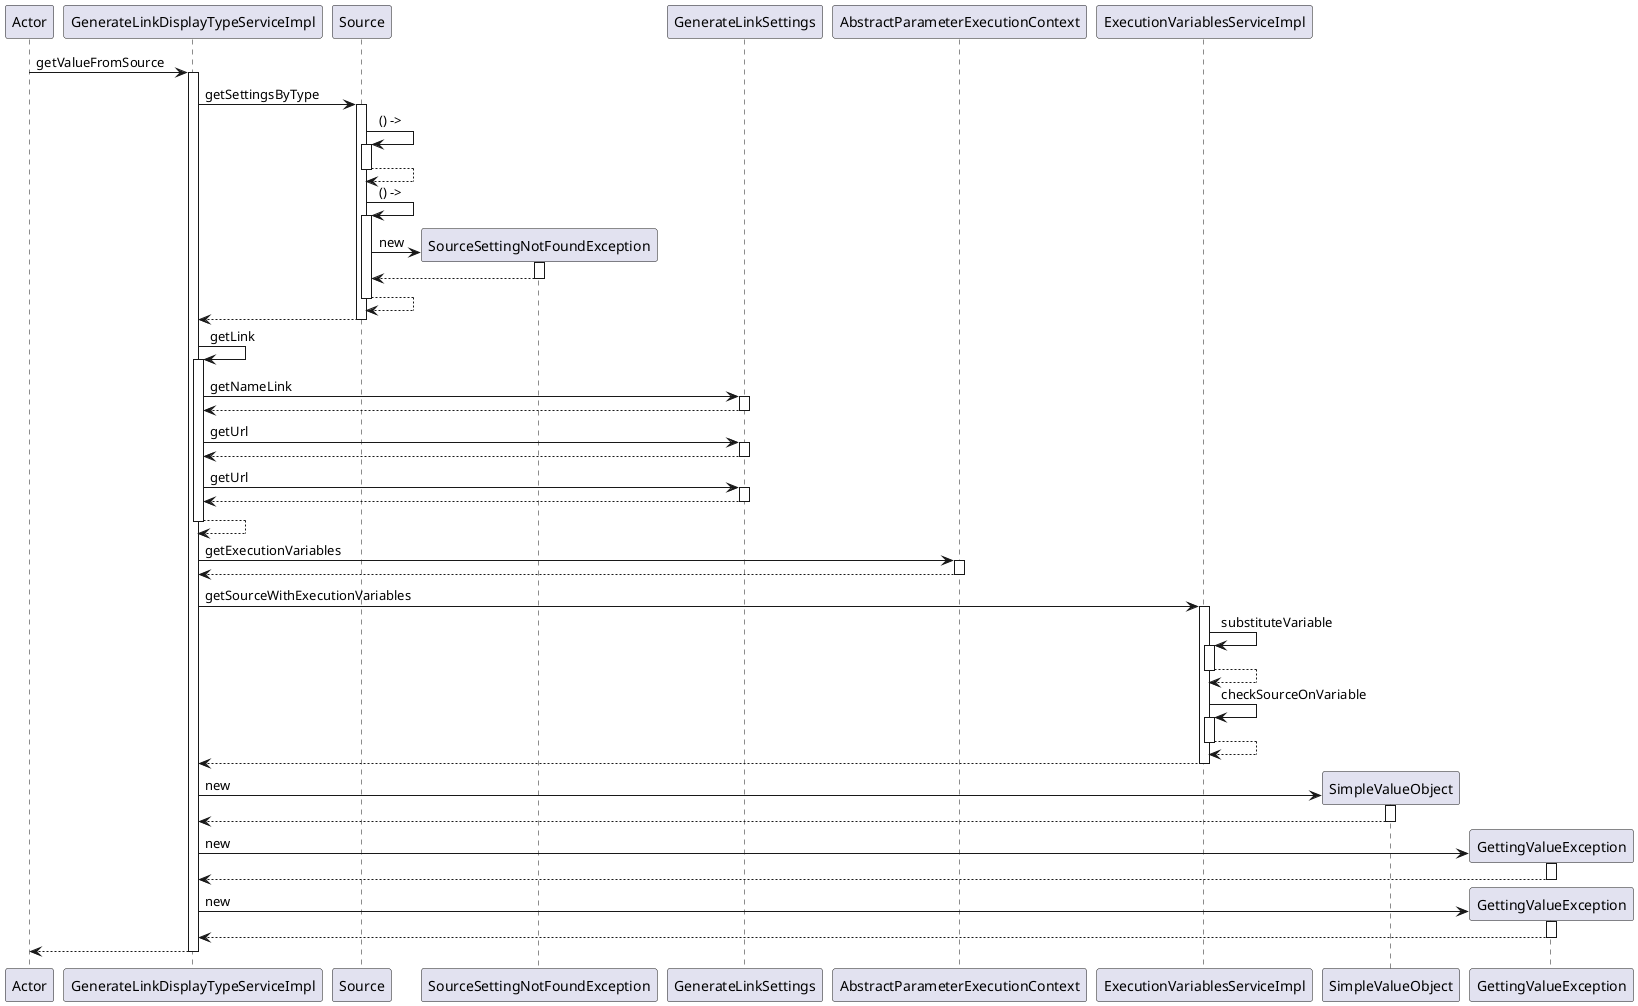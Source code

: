 @startuml
participant Actor
Actor -> GenerateLinkDisplayTypeServiceImpl : getValueFromSource
activate GenerateLinkDisplayTypeServiceImpl
GenerateLinkDisplayTypeServiceImpl -> Source : getSettingsByType
activate Source
Source -> Source : () ->
activate Source
Source --> Source
deactivate Source
Source -> Source : () ->
activate Source
create SourceSettingNotFoundException
Source -> SourceSettingNotFoundException : new
activate SourceSettingNotFoundException
SourceSettingNotFoundException --> Source
deactivate SourceSettingNotFoundException
Source --> Source
deactivate Source
Source --> GenerateLinkDisplayTypeServiceImpl
deactivate Source
GenerateLinkDisplayTypeServiceImpl -> GenerateLinkDisplayTypeServiceImpl : getLink
activate GenerateLinkDisplayTypeServiceImpl
GenerateLinkDisplayTypeServiceImpl -> GenerateLinkSettings : getNameLink
activate GenerateLinkSettings
GenerateLinkSettings --> GenerateLinkDisplayTypeServiceImpl
deactivate GenerateLinkSettings
GenerateLinkDisplayTypeServiceImpl -> GenerateLinkSettings : getUrl
activate GenerateLinkSettings
GenerateLinkSettings --> GenerateLinkDisplayTypeServiceImpl
deactivate GenerateLinkSettings
GenerateLinkDisplayTypeServiceImpl -> GenerateLinkSettings : getUrl
activate GenerateLinkSettings
GenerateLinkSettings --> GenerateLinkDisplayTypeServiceImpl
deactivate GenerateLinkSettings
GenerateLinkDisplayTypeServiceImpl --> GenerateLinkDisplayTypeServiceImpl
deactivate GenerateLinkDisplayTypeServiceImpl
GenerateLinkDisplayTypeServiceImpl -> AbstractParameterExecutionContext : getExecutionVariables
activate AbstractParameterExecutionContext
AbstractParameterExecutionContext --> GenerateLinkDisplayTypeServiceImpl
deactivate AbstractParameterExecutionContext
GenerateLinkDisplayTypeServiceImpl -> ExecutionVariablesServiceImpl : getSourceWithExecutionVariables
activate ExecutionVariablesServiceImpl
ExecutionVariablesServiceImpl -> ExecutionVariablesServiceImpl : substituteVariable
activate ExecutionVariablesServiceImpl
ExecutionVariablesServiceImpl --> ExecutionVariablesServiceImpl
deactivate ExecutionVariablesServiceImpl
ExecutionVariablesServiceImpl -> ExecutionVariablesServiceImpl : checkSourceOnVariable
activate ExecutionVariablesServiceImpl
ExecutionVariablesServiceImpl --> ExecutionVariablesServiceImpl
deactivate ExecutionVariablesServiceImpl
ExecutionVariablesServiceImpl --> GenerateLinkDisplayTypeServiceImpl
deactivate ExecutionVariablesServiceImpl
create SimpleValueObject
GenerateLinkDisplayTypeServiceImpl -> SimpleValueObject : new
activate SimpleValueObject
SimpleValueObject --> GenerateLinkDisplayTypeServiceImpl
deactivate SimpleValueObject
create GettingValueException
GenerateLinkDisplayTypeServiceImpl -> GettingValueException : new
activate GettingValueException
GettingValueException --> GenerateLinkDisplayTypeServiceImpl
deactivate GettingValueException
create GettingValueException
GenerateLinkDisplayTypeServiceImpl -> GettingValueException : new
activate GettingValueException
GettingValueException --> GenerateLinkDisplayTypeServiceImpl
deactivate GettingValueException
return
@enduml